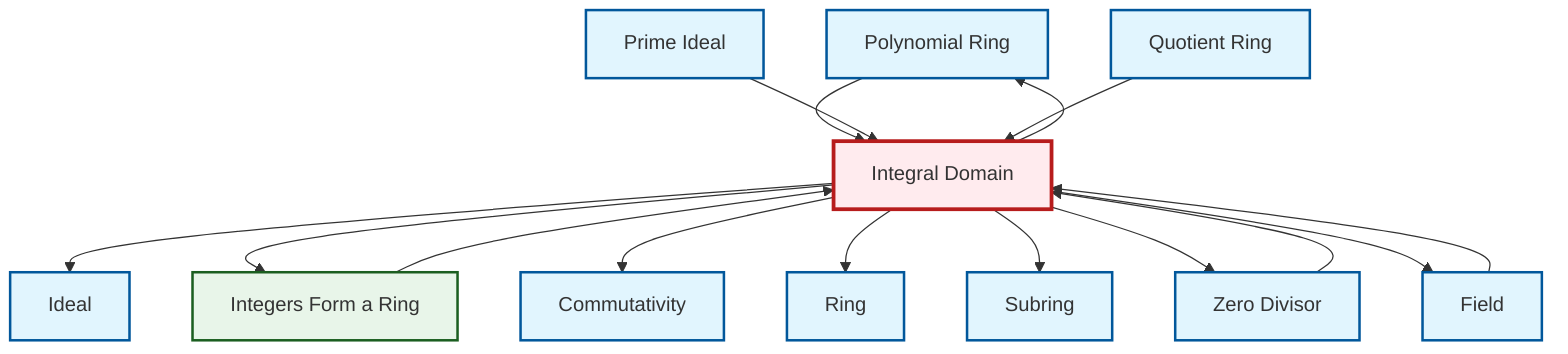 graph TD
    classDef definition fill:#e1f5fe,stroke:#01579b,stroke-width:2px
    classDef theorem fill:#f3e5f5,stroke:#4a148c,stroke-width:2px
    classDef axiom fill:#fff3e0,stroke:#e65100,stroke-width:2px
    classDef example fill:#e8f5e9,stroke:#1b5e20,stroke-width:2px
    classDef current fill:#ffebee,stroke:#b71c1c,stroke-width:3px
    def-commutativity["Commutativity"]:::definition
    def-polynomial-ring["Polynomial Ring"]:::definition
    def-zero-divisor["Zero Divisor"]:::definition
    ex-integers-ring["Integers Form a Ring"]:::example
    def-ring["Ring"]:::definition
    def-subring["Subring"]:::definition
    def-prime-ideal["Prime Ideal"]:::definition
    def-field["Field"]:::definition
    def-integral-domain["Integral Domain"]:::definition
    def-quotient-ring["Quotient Ring"]:::definition
    def-ideal["Ideal"]:::definition
    def-integral-domain --> def-ideal
    def-zero-divisor --> def-integral-domain
    def-polynomial-ring --> def-integral-domain
    def-integral-domain --> def-polynomial-ring
    def-prime-ideal --> def-integral-domain
    def-integral-domain --> ex-integers-ring
    def-integral-domain --> def-commutativity
    def-integral-domain --> def-ring
    def-integral-domain --> def-subring
    def-integral-domain --> def-zero-divisor
    ex-integers-ring --> def-integral-domain
    def-field --> def-integral-domain
    def-quotient-ring --> def-integral-domain
    def-integral-domain --> def-field
    class def-integral-domain current